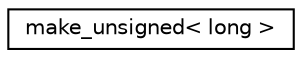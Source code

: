 digraph "Graphical Class Hierarchy"
{
  edge [fontname="Helvetica",fontsize="10",labelfontname="Helvetica",labelfontsize="10"];
  node [fontname="Helvetica",fontsize="10",shape=record];
  rankdir="LR";
  Node1 [label="make_unsigned\< long \>",height=0.2,width=0.4,color="black", fillcolor="white", style="filled",URL="$structmake__unsigned_3_01long_01_4.html"];
}
